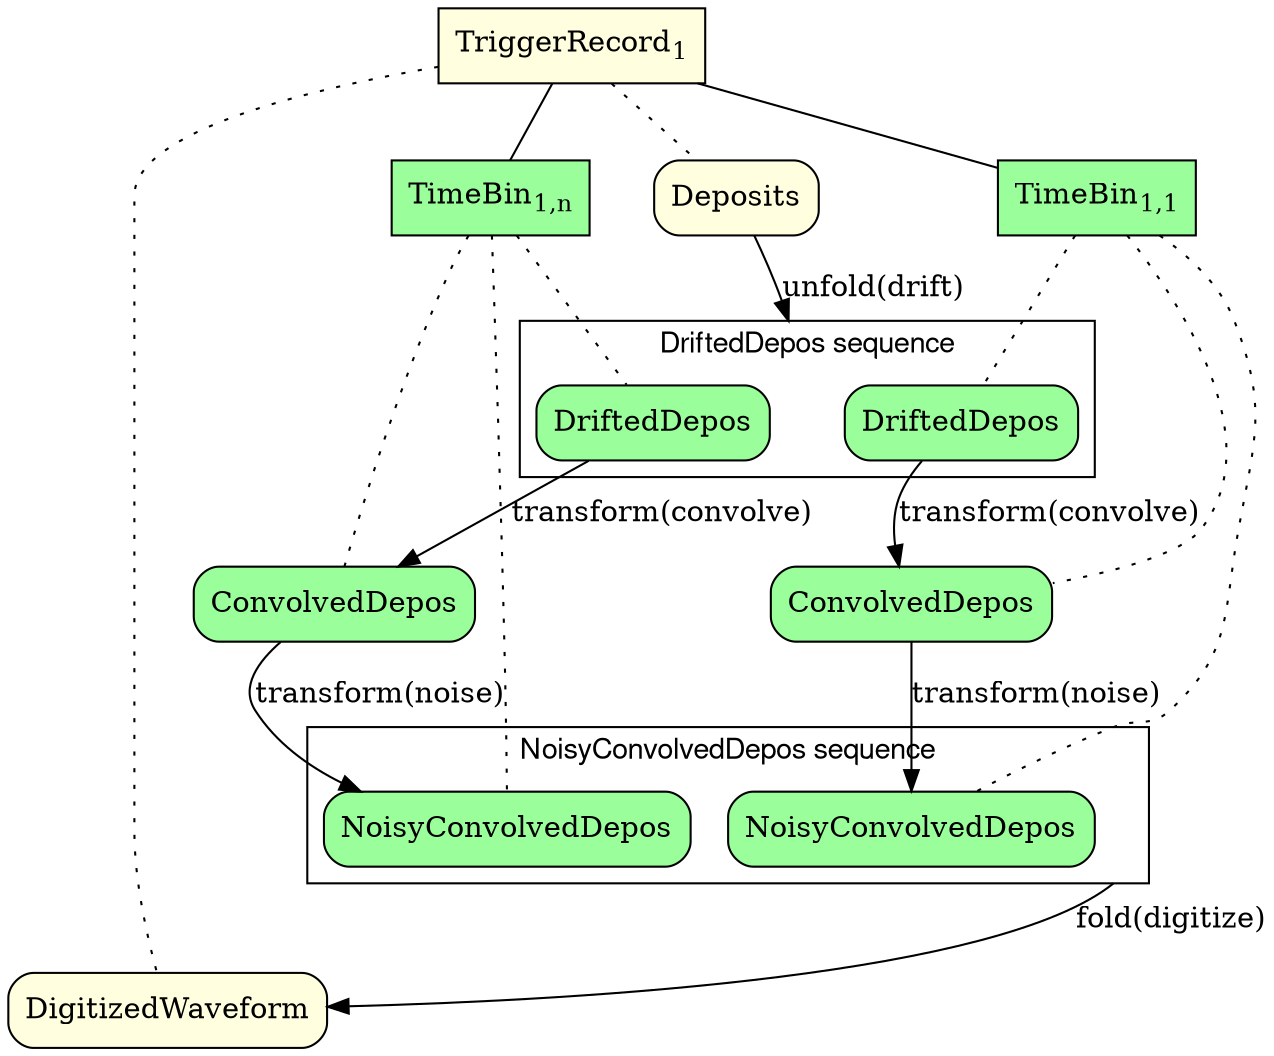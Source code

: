 digraph g {
 fontname="Helvetica,Arial"
 compound=true;

 # All data product sets are in rectangular nodes
 node [shape=box, style=filled];
 tr1 [label=<TriggerRecord<sub>1</sub>>, fillcolor=lightyellow];
 tb1 [label=<TimeBin<sub>1,1</sub>>, fillcolor=palegreen1];
 tb2 [label=<TimeBin<sub>1,n</sub>>, fillcolor=palegreen1];

 # Data product sets are connected with data products by solid lines.
 edge [style=solid, arrowhead=none];
 tr1 -> tb1;
 tr1 -> tb2;


 # All data products are in rounded rectangle nodes
 node [shape=box, style="filled,rounded"]

 # TR-level products are yellow
 node [fillcolor=lightyellow]
 depos [label=Deposits]
 dw [label=DigitizedWaveform];

 # TB-level products are palegreen1
 node [fillcolor=palegreen1]

 subgraph cluster_unfold {
   label="DriftedDepos sequence";
   proxy1 [style=invis, shape=point, width=0, height=0];
   dd1 [label=DriftedDepos];
   ddn [label=DriftedDepos];
 }
 cd1 [label=ConvolvedDepos];
 cdn [label=ConvolvedDepos];
 subgraph cluster_noise {
   label="NoisyConvolvedDepos sequence";
   proxy2 [style=invis, shape=point, width=0, height=0];
   ncd1 [label=NoisyConvolvedDepos];
   ncdn [label=NoisyConvolvedDepos];
 }


 # Data products are connected with data product sets by dotted lines.
 edge [style=dotted, arrowhead=none];
 tr1 -> depos;
 tb1 -> dd1;
 tb2 -> ddn;
 tb1 -> cd1;
 tb2 -> cdn;
 tb1 -> ncd1;
 tb2 -> ncdn;
 tr1 -> dw;

 # Algorithms creating data products are indicated by arrows with solid lines.
 edge [style=solid, arrowhead=normal];
 depos -> proxy1 [label="unfold(drift)", lhead=cluster_unfold];
 dd1 -> cd1 [label="transform(convolve)"];
 ddn -> cdn [label="transform(convolve)"];
 cd1 -> ncd1 [label="transform(noise)"];
 cdn -> ncdn [label="transform(noise)"];
 proxy2 -> dw [label="fold(digitize)", ltail=cluster_noise];
}
